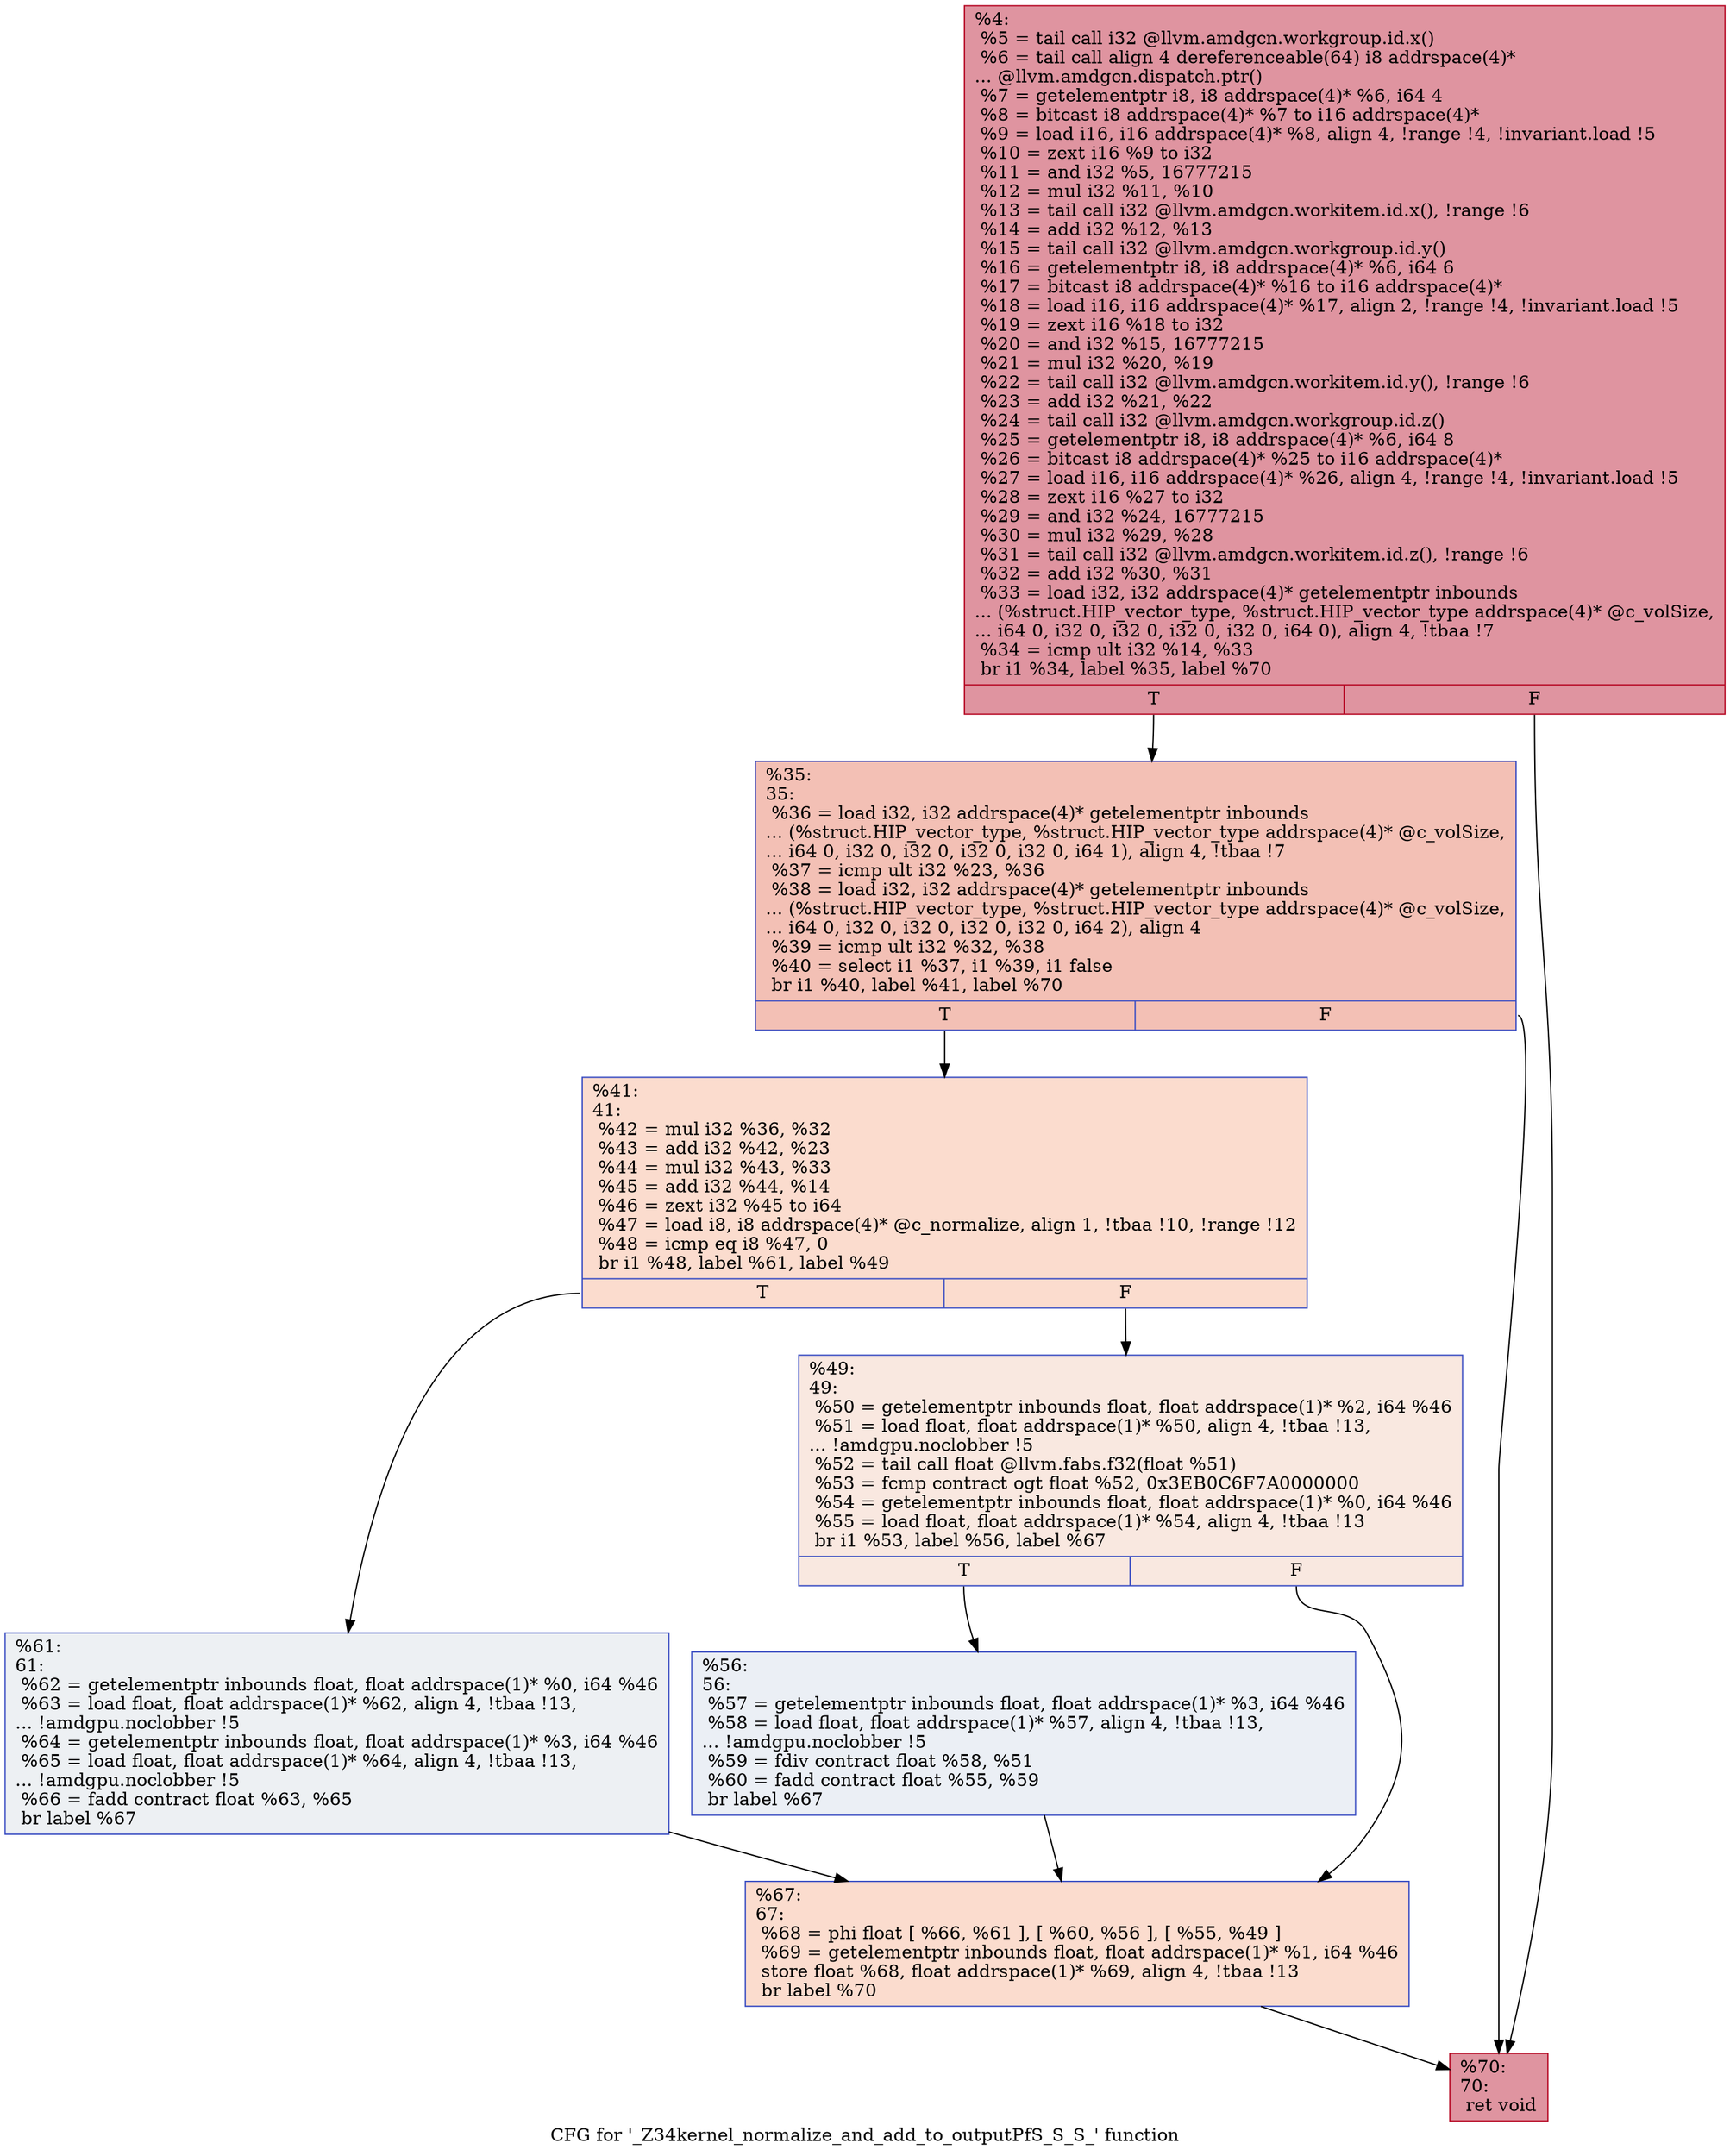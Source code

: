 digraph "CFG for '_Z34kernel_normalize_and_add_to_outputPfS_S_S_' function" {
	label="CFG for '_Z34kernel_normalize_and_add_to_outputPfS_S_S_' function";

	Node0x4aef880 [shape=record,color="#b70d28ff", style=filled, fillcolor="#b70d2870",label="{%4:\l  %5 = tail call i32 @llvm.amdgcn.workgroup.id.x()\l  %6 = tail call align 4 dereferenceable(64) i8 addrspace(4)*\l... @llvm.amdgcn.dispatch.ptr()\l  %7 = getelementptr i8, i8 addrspace(4)* %6, i64 4\l  %8 = bitcast i8 addrspace(4)* %7 to i16 addrspace(4)*\l  %9 = load i16, i16 addrspace(4)* %8, align 4, !range !4, !invariant.load !5\l  %10 = zext i16 %9 to i32\l  %11 = and i32 %5, 16777215\l  %12 = mul i32 %11, %10\l  %13 = tail call i32 @llvm.amdgcn.workitem.id.x(), !range !6\l  %14 = add i32 %12, %13\l  %15 = tail call i32 @llvm.amdgcn.workgroup.id.y()\l  %16 = getelementptr i8, i8 addrspace(4)* %6, i64 6\l  %17 = bitcast i8 addrspace(4)* %16 to i16 addrspace(4)*\l  %18 = load i16, i16 addrspace(4)* %17, align 2, !range !4, !invariant.load !5\l  %19 = zext i16 %18 to i32\l  %20 = and i32 %15, 16777215\l  %21 = mul i32 %20, %19\l  %22 = tail call i32 @llvm.amdgcn.workitem.id.y(), !range !6\l  %23 = add i32 %21, %22\l  %24 = tail call i32 @llvm.amdgcn.workgroup.id.z()\l  %25 = getelementptr i8, i8 addrspace(4)* %6, i64 8\l  %26 = bitcast i8 addrspace(4)* %25 to i16 addrspace(4)*\l  %27 = load i16, i16 addrspace(4)* %26, align 4, !range !4, !invariant.load !5\l  %28 = zext i16 %27 to i32\l  %29 = and i32 %24, 16777215\l  %30 = mul i32 %29, %28\l  %31 = tail call i32 @llvm.amdgcn.workitem.id.z(), !range !6\l  %32 = add i32 %30, %31\l  %33 = load i32, i32 addrspace(4)* getelementptr inbounds\l... (%struct.HIP_vector_type, %struct.HIP_vector_type addrspace(4)* @c_volSize,\l... i64 0, i32 0, i32 0, i32 0, i32 0, i64 0), align 4, !tbaa !7\l  %34 = icmp ult i32 %14, %33\l  br i1 %34, label %35, label %70\l|{<s0>T|<s1>F}}"];
	Node0x4aef880:s0 -> Node0x4af3950;
	Node0x4aef880:s1 -> Node0x4af39e0;
	Node0x4af3950 [shape=record,color="#3d50c3ff", style=filled, fillcolor="#e5705870",label="{%35:\l35:                                               \l  %36 = load i32, i32 addrspace(4)* getelementptr inbounds\l... (%struct.HIP_vector_type, %struct.HIP_vector_type addrspace(4)* @c_volSize,\l... i64 0, i32 0, i32 0, i32 0, i32 0, i64 1), align 4, !tbaa !7\l  %37 = icmp ult i32 %23, %36\l  %38 = load i32, i32 addrspace(4)* getelementptr inbounds\l... (%struct.HIP_vector_type, %struct.HIP_vector_type addrspace(4)* @c_volSize,\l... i64 0, i32 0, i32 0, i32 0, i32 0, i64 2), align 4\l  %39 = icmp ult i32 %32, %38\l  %40 = select i1 %37, i1 %39, i1 false\l  br i1 %40, label %41, label %70\l|{<s0>T|<s1>F}}"];
	Node0x4af3950:s0 -> Node0x4af4660;
	Node0x4af3950:s1 -> Node0x4af39e0;
	Node0x4af4660 [shape=record,color="#3d50c3ff", style=filled, fillcolor="#f7af9170",label="{%41:\l41:                                               \l  %42 = mul i32 %36, %32\l  %43 = add i32 %42, %23\l  %44 = mul i32 %43, %33\l  %45 = add i32 %44, %14\l  %46 = zext i32 %45 to i64\l  %47 = load i8, i8 addrspace(4)* @c_normalize, align 1, !tbaa !10, !range !12\l  %48 = icmp eq i8 %47, 0\l  br i1 %48, label %61, label %49\l|{<s0>T|<s1>F}}"];
	Node0x4af4660:s0 -> Node0x4af4dc0;
	Node0x4af4660:s1 -> Node0x4af4e50;
	Node0x4af4e50 [shape=record,color="#3d50c3ff", style=filled, fillcolor="#f1ccb870",label="{%49:\l49:                                               \l  %50 = getelementptr inbounds float, float addrspace(1)* %2, i64 %46\l  %51 = load float, float addrspace(1)* %50, align 4, !tbaa !13,\l... !amdgpu.noclobber !5\l  %52 = tail call float @llvm.fabs.f32(float %51)\l  %53 = fcmp contract ogt float %52, 0x3EB0C6F7A0000000\l  %54 = getelementptr inbounds float, float addrspace(1)* %0, i64 %46\l  %55 = load float, float addrspace(1)* %54, align 4, !tbaa !13\l  br i1 %53, label %56, label %67\l|{<s0>T|<s1>F}}"];
	Node0x4af4e50:s0 -> Node0x4af6600;
	Node0x4af4e50:s1 -> Node0x4af6690;
	Node0x4af6600 [shape=record,color="#3d50c3ff", style=filled, fillcolor="#d1dae970",label="{%56:\l56:                                               \l  %57 = getelementptr inbounds float, float addrspace(1)* %3, i64 %46\l  %58 = load float, float addrspace(1)* %57, align 4, !tbaa !13,\l... !amdgpu.noclobber !5\l  %59 = fdiv contract float %58, %51\l  %60 = fadd contract float %55, %59\l  br label %67\l}"];
	Node0x4af6600 -> Node0x4af6690;
	Node0x4af4dc0 [shape=record,color="#3d50c3ff", style=filled, fillcolor="#d6dce470",label="{%61:\l61:                                               \l  %62 = getelementptr inbounds float, float addrspace(1)* %0, i64 %46\l  %63 = load float, float addrspace(1)* %62, align 4, !tbaa !13,\l... !amdgpu.noclobber !5\l  %64 = getelementptr inbounds float, float addrspace(1)* %3, i64 %46\l  %65 = load float, float addrspace(1)* %64, align 4, !tbaa !13,\l... !amdgpu.noclobber !5\l  %66 = fadd contract float %63, %65\l  br label %67\l}"];
	Node0x4af4dc0 -> Node0x4af6690;
	Node0x4af6690 [shape=record,color="#3d50c3ff", style=filled, fillcolor="#f7af9170",label="{%67:\l67:                                               \l  %68 = phi float [ %66, %61 ], [ %60, %56 ], [ %55, %49 ]\l  %69 = getelementptr inbounds float, float addrspace(1)* %1, i64 %46\l  store float %68, float addrspace(1)* %69, align 4, !tbaa !13\l  br label %70\l}"];
	Node0x4af6690 -> Node0x4af39e0;
	Node0x4af39e0 [shape=record,color="#b70d28ff", style=filled, fillcolor="#b70d2870",label="{%70:\l70:                                               \l  ret void\l}"];
}
